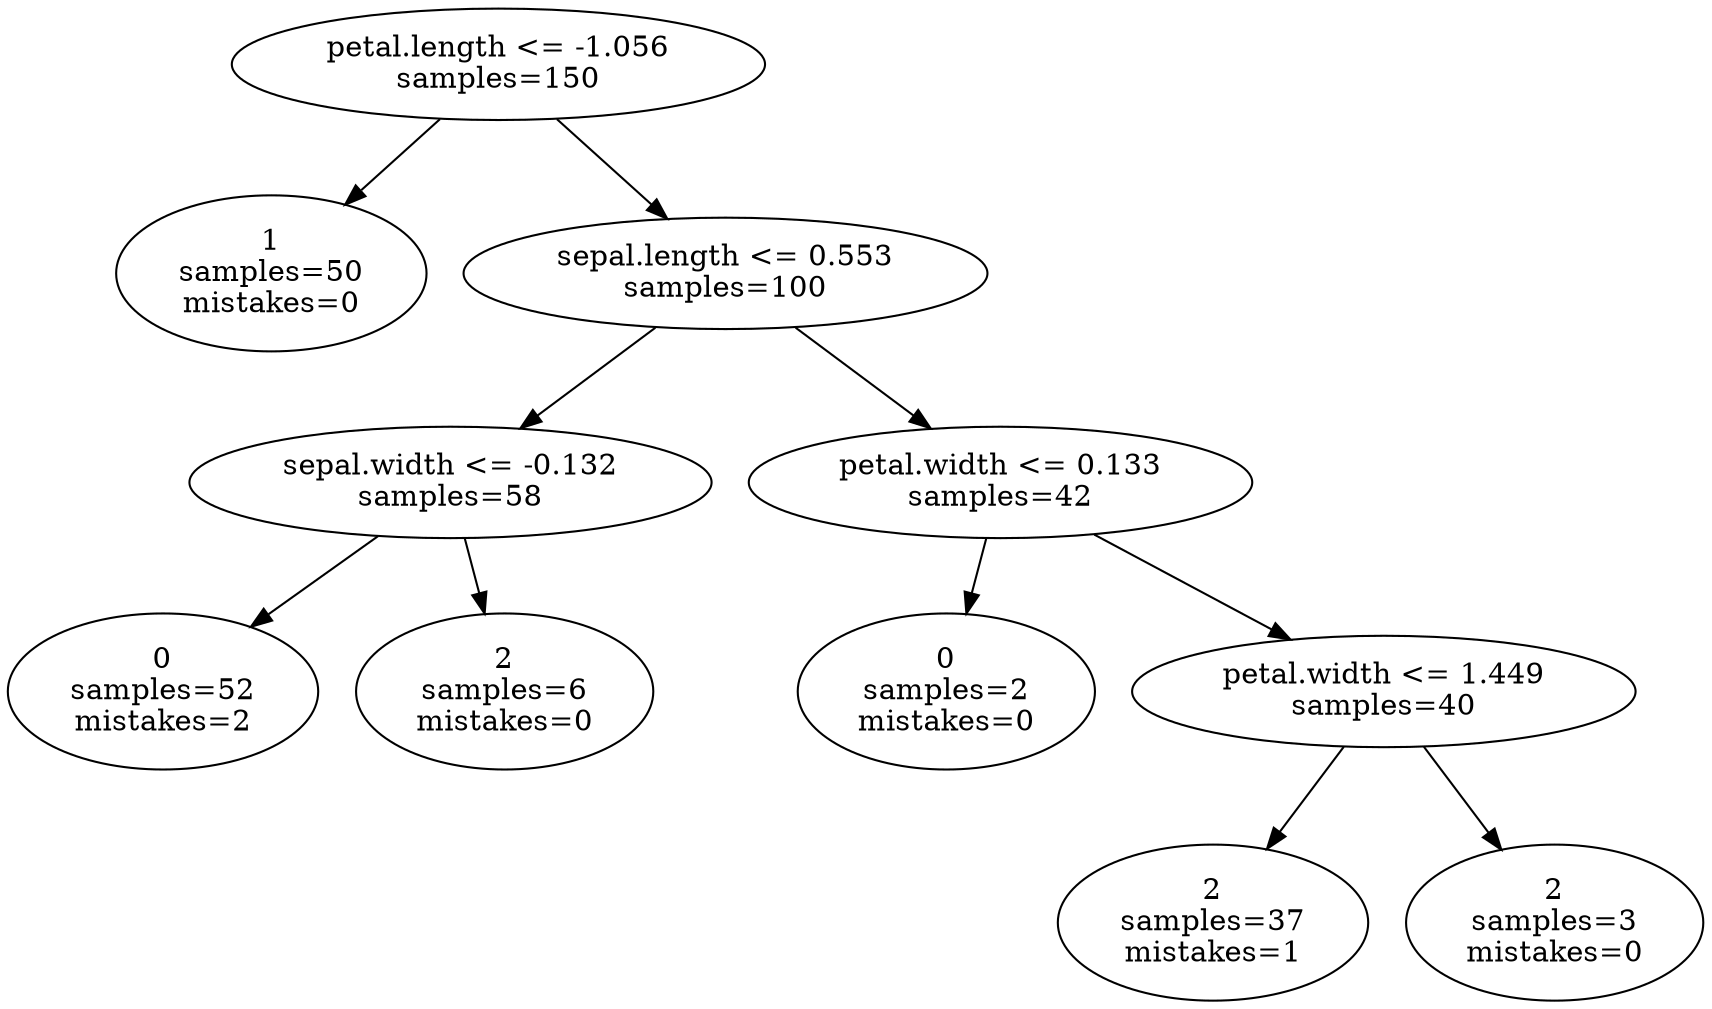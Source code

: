 digraph ClusteringTree {
n_0 [label="petal.length <= -1.056
samples=\150"];
n_1 [label="1
samples=\50
mistakes=\0"];
n_2 [label="sepal.length <= 0.553
samples=\100"];
n_3 [label="sepal.width <= -0.132
samples=\58"];
n_4 [label="petal.width <= 0.133
samples=\42"];
n_5 [label="0
samples=\52
mistakes=\2"];
n_6 [label="2
samples=\6
mistakes=\0"];
n_7 [label="0
samples=\2
mistakes=\0"];
n_8 [label="petal.width <= 1.449
samples=\40"];
n_9 [label="2
samples=\37
mistakes=\1"];
n_10 [label="2
samples=\3
mistakes=\0"];
n_0 -> n_1;
n_0 -> n_2;
n_2 -> n_3;
n_2 -> n_4;
n_3 -> n_5;
n_3 -> n_6;
n_4 -> n_7;
n_4 -> n_8;
n_8 -> n_9;
n_8 -> n_10;
}
